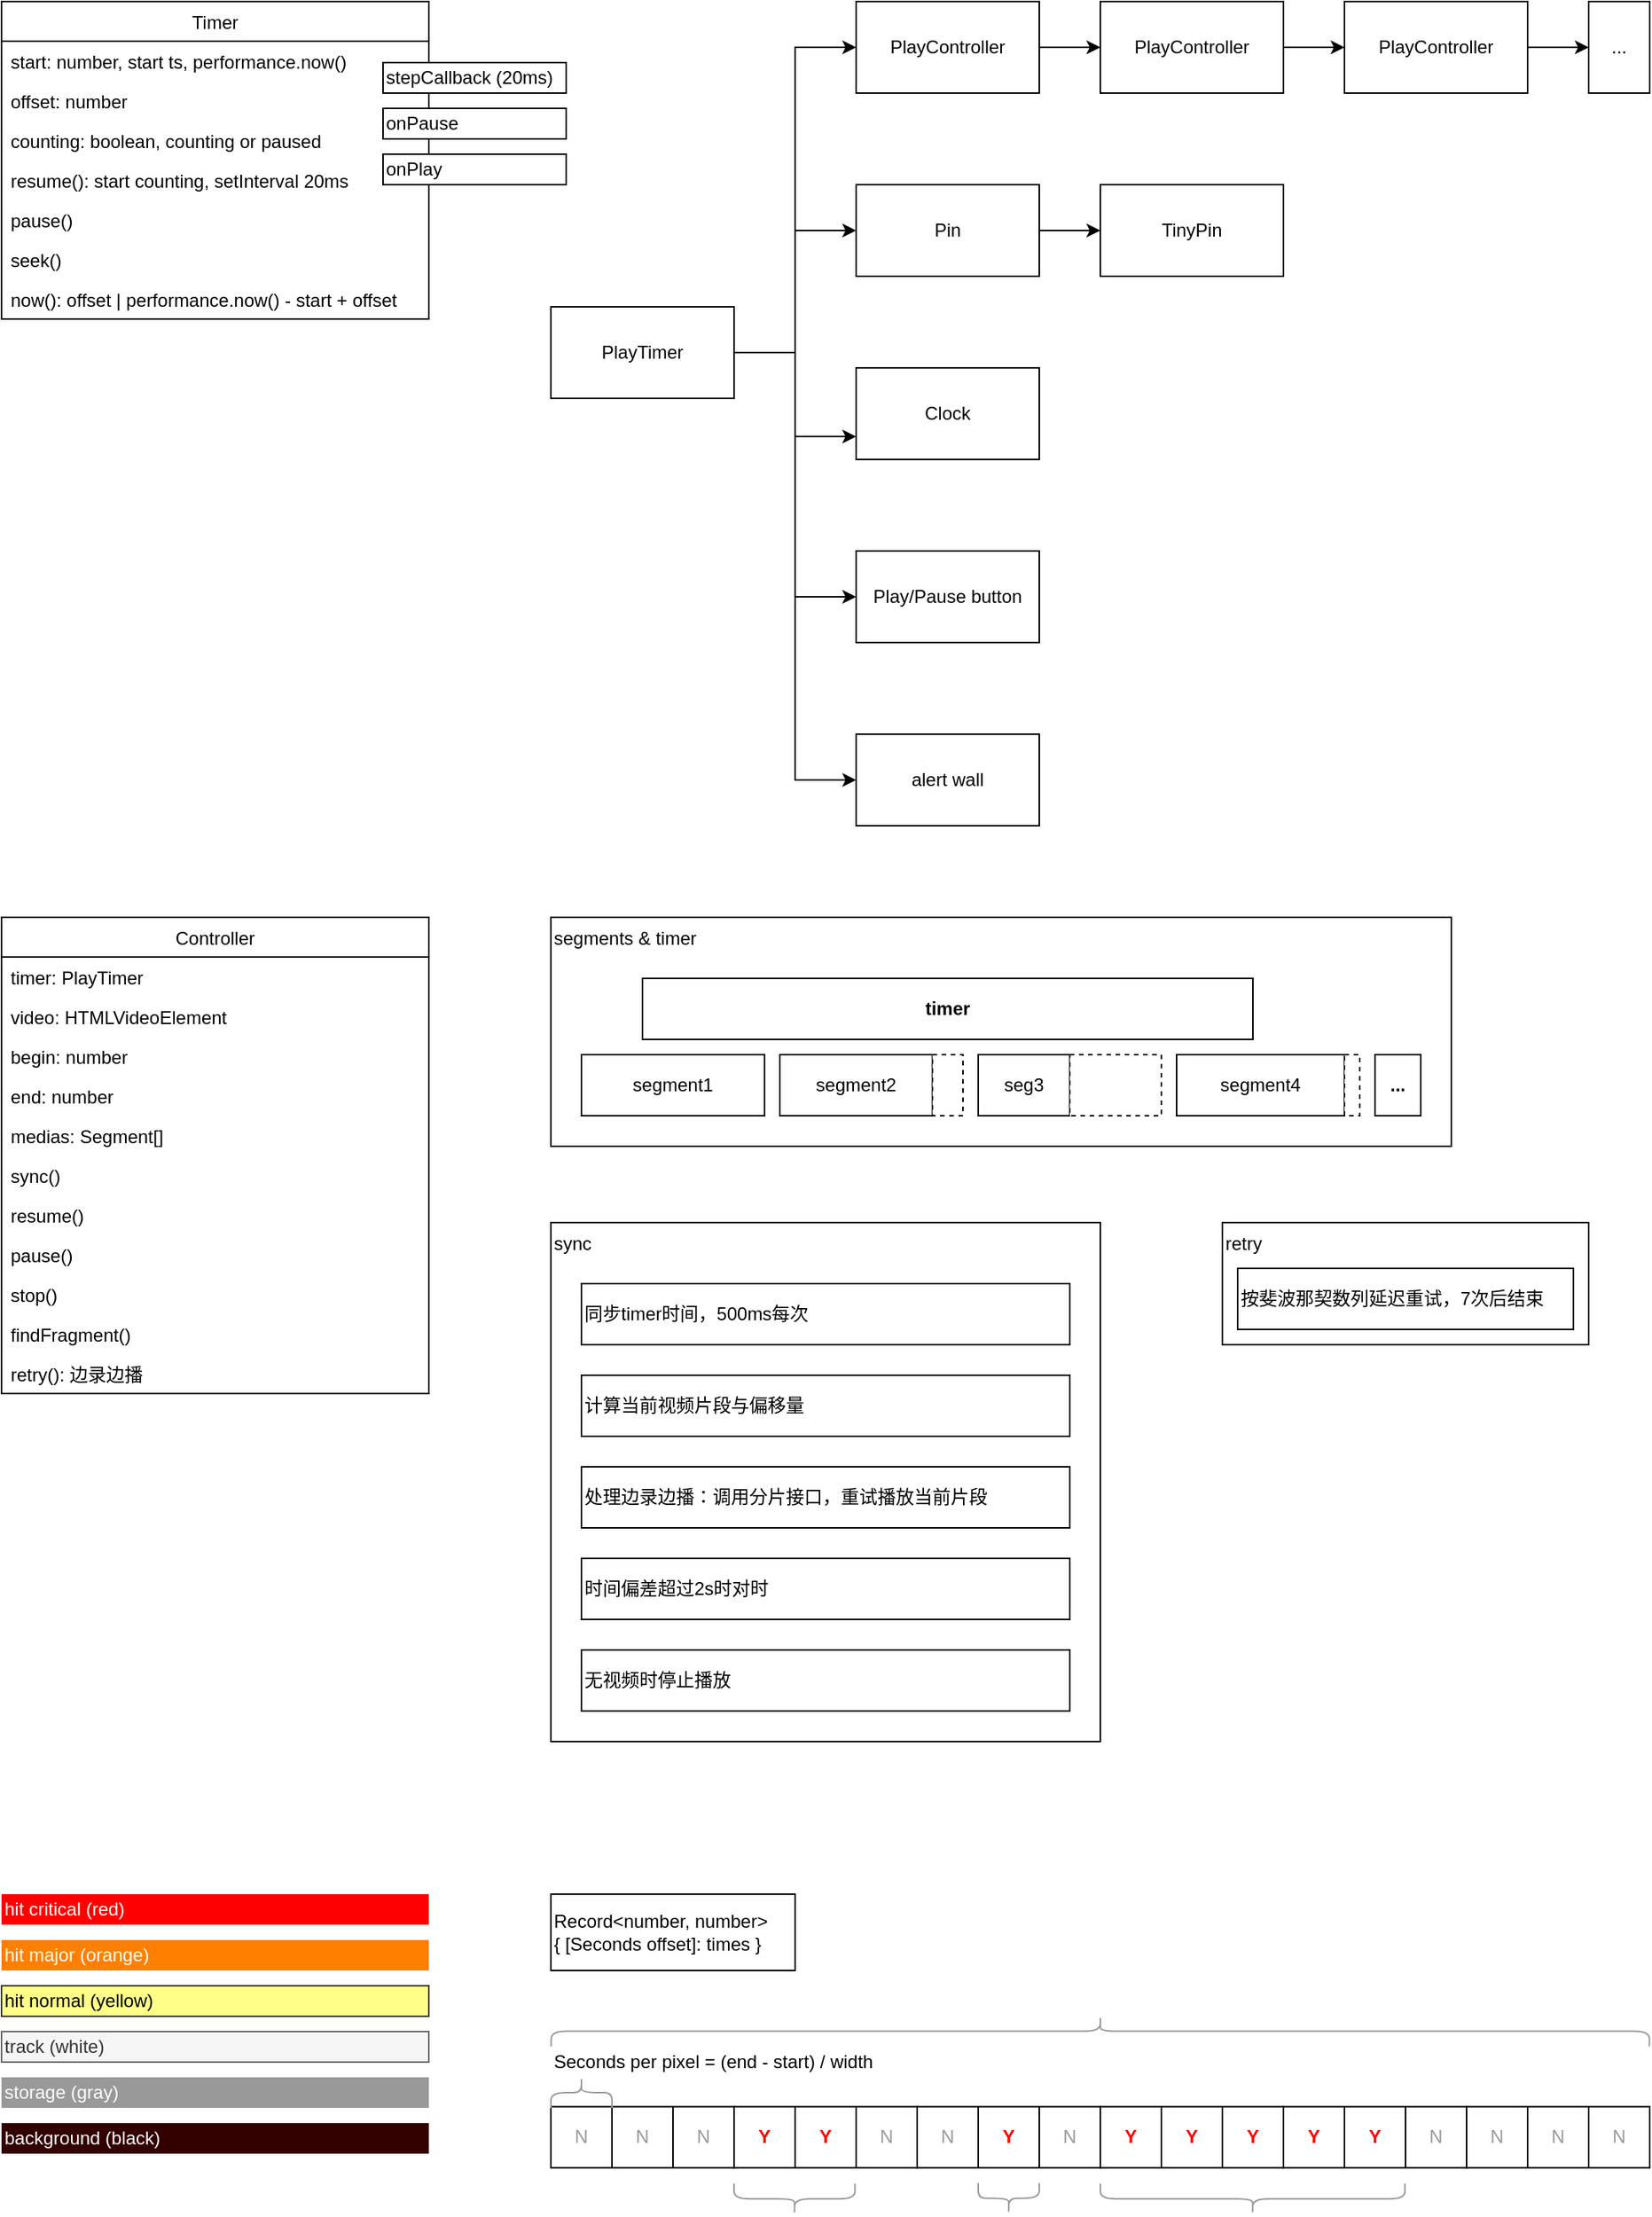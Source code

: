 <mxfile version="14.9.9" type="github">
  <diagram id="I86cSpwQ62qGLFOWYpd2" name="Page-1">
    <mxGraphModel dx="1113" dy="722" grid="1" gridSize="10" guides="1" tooltips="1" connect="1" arrows="1" fold="1" page="1" pageScale="1" pageWidth="850" pageHeight="1100" math="0" shadow="0">
      <root>
        <mxCell id="0" />
        <mxCell id="1" parent="0" />
        <mxCell id="WL5lXuzlwy6ZqoVY6RWY-153" value="segments &amp;amp; timer" style="rounded=0;whiteSpace=wrap;html=1;align=left;verticalAlign=top;" vertex="1" parent="1">
          <mxGeometry x="400" y="640" width="590" height="150" as="geometry" />
        </mxCell>
        <mxCell id="WL5lXuzlwy6ZqoVY6RWY-132" style="edgeStyle=orthogonalEdgeStyle;rounded=0;orthogonalLoop=1;jettySize=auto;html=1;entryX=0;entryY=0.5;entryDx=0;entryDy=0;" edge="1" parent="1" source="WL5lXuzlwy6ZqoVY6RWY-1" target="WL5lXuzlwy6ZqoVY6RWY-2">
          <mxGeometry relative="1" as="geometry" />
        </mxCell>
        <mxCell id="WL5lXuzlwy6ZqoVY6RWY-133" style="edgeStyle=orthogonalEdgeStyle;rounded=0;orthogonalLoop=1;jettySize=auto;html=1;entryX=0;entryY=0.75;entryDx=0;entryDy=0;" edge="1" parent="1" source="WL5lXuzlwy6ZqoVY6RWY-1" target="WL5lXuzlwy6ZqoVY6RWY-127">
          <mxGeometry relative="1" as="geometry" />
        </mxCell>
        <mxCell id="WL5lXuzlwy6ZqoVY6RWY-134" style="edgeStyle=orthogonalEdgeStyle;rounded=0;orthogonalLoop=1;jettySize=auto;html=1;entryX=0;entryY=0.5;entryDx=0;entryDy=0;" edge="1" parent="1" source="WL5lXuzlwy6ZqoVY6RWY-1" target="WL5lXuzlwy6ZqoVY6RWY-128">
          <mxGeometry relative="1" as="geometry" />
        </mxCell>
        <mxCell id="WL5lXuzlwy6ZqoVY6RWY-135" style="edgeStyle=orthogonalEdgeStyle;rounded=0;orthogonalLoop=1;jettySize=auto;html=1;entryX=0;entryY=0.5;entryDx=0;entryDy=0;" edge="1" parent="1" source="WL5lXuzlwy6ZqoVY6RWY-1" target="WL5lXuzlwy6ZqoVY6RWY-129">
          <mxGeometry relative="1" as="geometry" />
        </mxCell>
        <mxCell id="WL5lXuzlwy6ZqoVY6RWY-136" style="edgeStyle=orthogonalEdgeStyle;rounded=0;orthogonalLoop=1;jettySize=auto;html=1;entryX=0;entryY=0.5;entryDx=0;entryDy=0;" edge="1" parent="1" source="WL5lXuzlwy6ZqoVY6RWY-1" target="WL5lXuzlwy6ZqoVY6RWY-125">
          <mxGeometry relative="1" as="geometry" />
        </mxCell>
        <mxCell id="WL5lXuzlwy6ZqoVY6RWY-1" value="PlayTimer" style="rounded=0;whiteSpace=wrap;html=1;" vertex="1" parent="1">
          <mxGeometry x="400" y="240" width="120" height="60" as="geometry" />
        </mxCell>
        <mxCell id="WL5lXuzlwy6ZqoVY6RWY-137" style="edgeStyle=orthogonalEdgeStyle;rounded=0;orthogonalLoop=1;jettySize=auto;html=1;entryX=0;entryY=0.5;entryDx=0;entryDy=0;" edge="1" parent="1" source="WL5lXuzlwy6ZqoVY6RWY-2" target="WL5lXuzlwy6ZqoVY6RWY-122">
          <mxGeometry relative="1" as="geometry" />
        </mxCell>
        <mxCell id="WL5lXuzlwy6ZqoVY6RWY-2" value="PlayController" style="rounded=0;whiteSpace=wrap;html=1;" vertex="1" parent="1">
          <mxGeometry x="600" y="40" width="120" height="60" as="geometry" />
        </mxCell>
        <mxCell id="WL5lXuzlwy6ZqoVY6RWY-3" value="Timer" style="swimlane;fontStyle=0;childLayout=stackLayout;horizontal=1;startSize=26;horizontalStack=0;resizeParent=1;resizeParentMax=0;resizeLast=0;collapsible=1;marginBottom=0;" vertex="1" parent="1">
          <mxGeometry x="40" y="40" width="280" height="208" as="geometry" />
        </mxCell>
        <mxCell id="WL5lXuzlwy6ZqoVY6RWY-4" value="start: number, start ts, performance.now()" style="text;strokeColor=none;fillColor=none;align=left;verticalAlign=top;spacingLeft=4;spacingRight=4;overflow=hidden;rotatable=0;points=[[0,0.5],[1,0.5]];portConstraint=eastwest;" vertex="1" parent="WL5lXuzlwy6ZqoVY6RWY-3">
          <mxGeometry y="26" width="280" height="26" as="geometry" />
        </mxCell>
        <mxCell id="WL5lXuzlwy6ZqoVY6RWY-110" value="offset: number" style="text;strokeColor=none;fillColor=none;align=left;verticalAlign=top;spacingLeft=4;spacingRight=4;overflow=hidden;rotatable=0;points=[[0,0.5],[1,0.5]];portConstraint=eastwest;" vertex="1" parent="WL5lXuzlwy6ZqoVY6RWY-3">
          <mxGeometry y="52" width="280" height="26" as="geometry" />
        </mxCell>
        <mxCell id="WL5lXuzlwy6ZqoVY6RWY-5" value="counting: boolean, counting or paused" style="text;strokeColor=none;fillColor=none;align=left;verticalAlign=top;spacingLeft=4;spacingRight=4;overflow=hidden;rotatable=0;points=[[0,0.5],[1,0.5]];portConstraint=eastwest;" vertex="1" parent="WL5lXuzlwy6ZqoVY6RWY-3">
          <mxGeometry y="78" width="280" height="26" as="geometry" />
        </mxCell>
        <mxCell id="WL5lXuzlwy6ZqoVY6RWY-7" value="resume(): start counting, setInterval 20ms" style="text;strokeColor=none;fillColor=none;align=left;verticalAlign=top;spacingLeft=4;spacingRight=4;overflow=hidden;rotatable=0;points=[[0,0.5],[1,0.5]];portConstraint=eastwest;" vertex="1" parent="WL5lXuzlwy6ZqoVY6RWY-3">
          <mxGeometry y="104" width="280" height="26" as="geometry" />
        </mxCell>
        <mxCell id="WL5lXuzlwy6ZqoVY6RWY-8" value="pause()" style="text;strokeColor=none;fillColor=none;align=left;verticalAlign=top;spacingLeft=4;spacingRight=4;overflow=hidden;rotatable=0;points=[[0,0.5],[1,0.5]];portConstraint=eastwest;" vertex="1" parent="WL5lXuzlwy6ZqoVY6RWY-3">
          <mxGeometry y="130" width="280" height="26" as="geometry" />
        </mxCell>
        <mxCell id="WL5lXuzlwy6ZqoVY6RWY-9" value="seek()" style="text;strokeColor=none;fillColor=none;align=left;verticalAlign=top;spacingLeft=4;spacingRight=4;overflow=hidden;rotatable=0;points=[[0,0.5],[1,0.5]];portConstraint=eastwest;" vertex="1" parent="WL5lXuzlwy6ZqoVY6RWY-3">
          <mxGeometry y="156" width="280" height="26" as="geometry" />
        </mxCell>
        <mxCell id="WL5lXuzlwy6ZqoVY6RWY-6" value="now(): offset | performance.now() - start + offset" style="text;strokeColor=none;fillColor=none;align=left;verticalAlign=top;spacingLeft=4;spacingRight=4;overflow=hidden;rotatable=0;points=[[0,0.5],[1,0.5]];portConstraint=eastwest;" vertex="1" parent="WL5lXuzlwy6ZqoVY6RWY-3">
          <mxGeometry y="182" width="280" height="26" as="geometry" />
        </mxCell>
        <mxCell id="WL5lXuzlwy6ZqoVY6RWY-113" value="Controller" style="swimlane;fontStyle=0;childLayout=stackLayout;horizontal=1;startSize=26;horizontalStack=0;resizeParent=1;resizeParentMax=0;resizeLast=0;collapsible=1;marginBottom=0;" vertex="1" parent="1">
          <mxGeometry x="40" y="640" width="280" height="312" as="geometry" />
        </mxCell>
        <mxCell id="WL5lXuzlwy6ZqoVY6RWY-163" value="timer: PlayTimer" style="text;strokeColor=none;fillColor=none;align=left;verticalAlign=top;spacingLeft=4;spacingRight=4;overflow=hidden;rotatable=0;points=[[0,0.5],[1,0.5]];portConstraint=eastwest;" vertex="1" parent="WL5lXuzlwy6ZqoVY6RWY-113">
          <mxGeometry y="26" width="280" height="26" as="geometry" />
        </mxCell>
        <mxCell id="WL5lXuzlwy6ZqoVY6RWY-114" value="video: HTMLVideoElement" style="text;strokeColor=none;fillColor=none;align=left;verticalAlign=top;spacingLeft=4;spacingRight=4;overflow=hidden;rotatable=0;points=[[0,0.5],[1,0.5]];portConstraint=eastwest;" vertex="1" parent="WL5lXuzlwy6ZqoVY6RWY-113">
          <mxGeometry y="52" width="280" height="26" as="geometry" />
        </mxCell>
        <mxCell id="WL5lXuzlwy6ZqoVY6RWY-115" value="begin: number" style="text;strokeColor=none;fillColor=none;align=left;verticalAlign=top;spacingLeft=4;spacingRight=4;overflow=hidden;rotatable=0;points=[[0,0.5],[1,0.5]];portConstraint=eastwest;" vertex="1" parent="WL5lXuzlwy6ZqoVY6RWY-113">
          <mxGeometry y="78" width="280" height="26" as="geometry" />
        </mxCell>
        <mxCell id="WL5lXuzlwy6ZqoVY6RWY-116" value="end: number" style="text;strokeColor=none;fillColor=none;align=left;verticalAlign=top;spacingLeft=4;spacingRight=4;overflow=hidden;rotatable=0;points=[[0,0.5],[1,0.5]];portConstraint=eastwest;" vertex="1" parent="WL5lXuzlwy6ZqoVY6RWY-113">
          <mxGeometry y="104" width="280" height="26" as="geometry" />
        </mxCell>
        <mxCell id="WL5lXuzlwy6ZqoVY6RWY-162" value="medias: Segment[]" style="text;strokeColor=none;fillColor=none;align=left;verticalAlign=top;spacingLeft=4;spacingRight=4;overflow=hidden;rotatable=0;points=[[0,0.5],[1,0.5]];portConstraint=eastwest;" vertex="1" parent="WL5lXuzlwy6ZqoVY6RWY-113">
          <mxGeometry y="130" width="280" height="26" as="geometry" />
        </mxCell>
        <mxCell id="WL5lXuzlwy6ZqoVY6RWY-119" value="sync()" style="text;strokeColor=none;fillColor=none;align=left;verticalAlign=top;spacingLeft=4;spacingRight=4;overflow=hidden;rotatable=0;points=[[0,0.5],[1,0.5]];portConstraint=eastwest;" vertex="1" parent="WL5lXuzlwy6ZqoVY6RWY-113">
          <mxGeometry y="156" width="280" height="26" as="geometry" />
        </mxCell>
        <mxCell id="WL5lXuzlwy6ZqoVY6RWY-117" value="resume()" style="text;strokeColor=none;fillColor=none;align=left;verticalAlign=top;spacingLeft=4;spacingRight=4;overflow=hidden;rotatable=0;points=[[0,0.5],[1,0.5]];portConstraint=eastwest;" vertex="1" parent="WL5lXuzlwy6ZqoVY6RWY-113">
          <mxGeometry y="182" width="280" height="26" as="geometry" />
        </mxCell>
        <mxCell id="WL5lXuzlwy6ZqoVY6RWY-118" value="pause()" style="text;strokeColor=none;fillColor=none;align=left;verticalAlign=top;spacingLeft=4;spacingRight=4;overflow=hidden;rotatable=0;points=[[0,0.5],[1,0.5]];portConstraint=eastwest;" vertex="1" parent="WL5lXuzlwy6ZqoVY6RWY-113">
          <mxGeometry y="208" width="280" height="26" as="geometry" />
        </mxCell>
        <mxCell id="WL5lXuzlwy6ZqoVY6RWY-161" value="stop()" style="text;strokeColor=none;fillColor=none;align=left;verticalAlign=top;spacingLeft=4;spacingRight=4;overflow=hidden;rotatable=0;points=[[0,0.5],[1,0.5]];portConstraint=eastwest;" vertex="1" parent="WL5lXuzlwy6ZqoVY6RWY-113">
          <mxGeometry y="234" width="280" height="26" as="geometry" />
        </mxCell>
        <mxCell id="WL5lXuzlwy6ZqoVY6RWY-120" value="findFragment()" style="text;strokeColor=none;fillColor=none;align=left;verticalAlign=top;spacingLeft=4;spacingRight=4;overflow=hidden;rotatable=0;points=[[0,0.5],[1,0.5]];portConstraint=eastwest;" vertex="1" parent="WL5lXuzlwy6ZqoVY6RWY-113">
          <mxGeometry y="260" width="280" height="26" as="geometry" />
        </mxCell>
        <mxCell id="WL5lXuzlwy6ZqoVY6RWY-160" value="retry(): 边录边播" style="text;strokeColor=none;fillColor=none;align=left;verticalAlign=top;spacingLeft=4;spacingRight=4;overflow=hidden;rotatable=0;points=[[0,0.5],[1,0.5]];portConstraint=eastwest;" vertex="1" parent="WL5lXuzlwy6ZqoVY6RWY-113">
          <mxGeometry y="286" width="280" height="26" as="geometry" />
        </mxCell>
        <mxCell id="WL5lXuzlwy6ZqoVY6RWY-138" style="edgeStyle=orthogonalEdgeStyle;rounded=0;orthogonalLoop=1;jettySize=auto;html=1;entryX=0;entryY=0.5;entryDx=0;entryDy=0;" edge="1" parent="1" source="WL5lXuzlwy6ZqoVY6RWY-122" target="WL5lXuzlwy6ZqoVY6RWY-123">
          <mxGeometry relative="1" as="geometry" />
        </mxCell>
        <mxCell id="WL5lXuzlwy6ZqoVY6RWY-122" value="PlayController" style="rounded=0;whiteSpace=wrap;html=1;" vertex="1" parent="1">
          <mxGeometry x="760" y="40" width="120" height="60" as="geometry" />
        </mxCell>
        <mxCell id="WL5lXuzlwy6ZqoVY6RWY-139" style="edgeStyle=orthogonalEdgeStyle;rounded=0;orthogonalLoop=1;jettySize=auto;html=1;entryX=0;entryY=0.5;entryDx=0;entryDy=0;" edge="1" parent="1" source="WL5lXuzlwy6ZqoVY6RWY-123" target="WL5lXuzlwy6ZqoVY6RWY-124">
          <mxGeometry relative="1" as="geometry" />
        </mxCell>
        <mxCell id="WL5lXuzlwy6ZqoVY6RWY-123" value="PlayController" style="rounded=0;whiteSpace=wrap;html=1;" vertex="1" parent="1">
          <mxGeometry x="920" y="40" width="120" height="60" as="geometry" />
        </mxCell>
        <mxCell id="WL5lXuzlwy6ZqoVY6RWY-124" value="..." style="rounded=0;whiteSpace=wrap;html=1;" vertex="1" parent="1">
          <mxGeometry x="1080" y="40" width="40" height="60" as="geometry" />
        </mxCell>
        <mxCell id="WL5lXuzlwy6ZqoVY6RWY-140" style="edgeStyle=orthogonalEdgeStyle;rounded=0;orthogonalLoop=1;jettySize=auto;html=1;entryX=0;entryY=0.5;entryDx=0;entryDy=0;" edge="1" parent="1" source="WL5lXuzlwy6ZqoVY6RWY-125" target="WL5lXuzlwy6ZqoVY6RWY-126">
          <mxGeometry relative="1" as="geometry" />
        </mxCell>
        <mxCell id="WL5lXuzlwy6ZqoVY6RWY-125" value="Pin" style="rounded=0;whiteSpace=wrap;html=1;" vertex="1" parent="1">
          <mxGeometry x="600" y="160" width="120" height="60" as="geometry" />
        </mxCell>
        <mxCell id="WL5lXuzlwy6ZqoVY6RWY-126" value="TinyPin" style="rounded=0;whiteSpace=wrap;html=1;" vertex="1" parent="1">
          <mxGeometry x="760" y="160" width="120" height="60" as="geometry" />
        </mxCell>
        <mxCell id="WL5lXuzlwy6ZqoVY6RWY-127" value="Clock" style="rounded=0;whiteSpace=wrap;html=1;" vertex="1" parent="1">
          <mxGeometry x="600" y="280" width="120" height="60" as="geometry" />
        </mxCell>
        <mxCell id="WL5lXuzlwy6ZqoVY6RWY-128" value="Play/Pause button" style="rounded=0;whiteSpace=wrap;html=1;" vertex="1" parent="1">
          <mxGeometry x="600" y="400" width="120" height="60" as="geometry" />
        </mxCell>
        <mxCell id="WL5lXuzlwy6ZqoVY6RWY-129" value="alert wall" style="rounded=0;whiteSpace=wrap;html=1;" vertex="1" parent="1">
          <mxGeometry x="600" y="520" width="120" height="60" as="geometry" />
        </mxCell>
        <mxCell id="WL5lXuzlwy6ZqoVY6RWY-141" value="segment1" style="rounded=0;whiteSpace=wrap;html=1;fontStyle=0" vertex="1" parent="1">
          <mxGeometry x="420" y="730" width="120" height="40" as="geometry" />
        </mxCell>
        <mxCell id="WL5lXuzlwy6ZqoVY6RWY-142" value="&lt;span style=&quot;&quot;&gt;segment2&lt;/span&gt;" style="rounded=0;whiteSpace=wrap;html=1;fontStyle=0" vertex="1" parent="1">
          <mxGeometry x="550" y="730" width="100" height="40" as="geometry" />
        </mxCell>
        <mxCell id="WL5lXuzlwy6ZqoVY6RWY-143" value="&lt;span style=&quot;&quot;&gt;seg3&lt;/span&gt;" style="rounded=0;whiteSpace=wrap;html=1;fontStyle=0" vertex="1" parent="1">
          <mxGeometry x="680" y="730" width="60" height="40" as="geometry" />
        </mxCell>
        <mxCell id="WL5lXuzlwy6ZqoVY6RWY-144" value="&lt;span style=&quot;&quot;&gt;segment4&lt;/span&gt;" style="rounded=0;whiteSpace=wrap;html=1;fontStyle=0" vertex="1" parent="1">
          <mxGeometry x="810" y="730" width="110" height="40" as="geometry" />
        </mxCell>
        <mxCell id="WL5lXuzlwy6ZqoVY6RWY-145" value="" style="rounded=0;whiteSpace=wrap;html=1;dashed=1;" vertex="1" parent="1">
          <mxGeometry x="650" y="730" width="20" height="40" as="geometry" />
        </mxCell>
        <mxCell id="WL5lXuzlwy6ZqoVY6RWY-146" value="" style="rounded=0;whiteSpace=wrap;html=1;dashed=1;" vertex="1" parent="1">
          <mxGeometry x="740" y="730" width="60" height="40" as="geometry" />
        </mxCell>
        <mxCell id="WL5lXuzlwy6ZqoVY6RWY-147" value="" style="rounded=0;whiteSpace=wrap;html=1;dashed=1;" vertex="1" parent="1">
          <mxGeometry x="920" y="730" width="10" height="40" as="geometry" />
        </mxCell>
        <mxCell id="WL5lXuzlwy6ZqoVY6RWY-148" value="..." style="rounded=0;whiteSpace=wrap;html=1;fontStyle=1" vertex="1" parent="1">
          <mxGeometry x="940" y="730" width="30" height="40" as="geometry" />
        </mxCell>
        <mxCell id="WL5lXuzlwy6ZqoVY6RWY-149" value="timer" style="rounded=0;whiteSpace=wrap;html=1;fontStyle=1;align=center;spacingLeft=0;" vertex="1" parent="1">
          <mxGeometry x="460" y="680" width="400" height="40" as="geometry" />
        </mxCell>
        <mxCell id="WL5lXuzlwy6ZqoVY6RWY-155" value="stepCallback (20ms)" style="rounded=0;whiteSpace=wrap;html=1;align=left;verticalAlign=middle;" vertex="1" parent="1">
          <mxGeometry x="290" y="80" width="120" height="20" as="geometry" />
        </mxCell>
        <mxCell id="WL5lXuzlwy6ZqoVY6RWY-156" value="onPause" style="rounded=0;whiteSpace=wrap;html=1;align=left;verticalAlign=middle;" vertex="1" parent="1">
          <mxGeometry x="290" y="110" width="120" height="20" as="geometry" />
        </mxCell>
        <mxCell id="WL5lXuzlwy6ZqoVY6RWY-159" value="onPlay" style="rounded=0;whiteSpace=wrap;html=1;align=left;verticalAlign=middle;" vertex="1" parent="1">
          <mxGeometry x="290" y="140" width="120" height="20" as="geometry" />
        </mxCell>
        <mxCell id="WL5lXuzlwy6ZqoVY6RWY-164" value="sync" style="rounded=0;whiteSpace=wrap;html=1;align=left;verticalAlign=top;" vertex="1" parent="1">
          <mxGeometry x="400" y="840" width="360" height="340" as="geometry" />
        </mxCell>
        <mxCell id="WL5lXuzlwy6ZqoVY6RWY-165" value="同步timer时间，500ms每次" style="rounded=0;whiteSpace=wrap;html=1;align=left;verticalAlign=middle;" vertex="1" parent="1">
          <mxGeometry x="420" y="880" width="320" height="40" as="geometry" />
        </mxCell>
        <mxCell id="WL5lXuzlwy6ZqoVY6RWY-166" value="计算当前视频片段与偏移量" style="rounded=0;whiteSpace=wrap;html=1;align=left;verticalAlign=middle;" vertex="1" parent="1">
          <mxGeometry x="420" y="940" width="320" height="40" as="geometry" />
        </mxCell>
        <mxCell id="WL5lXuzlwy6ZqoVY6RWY-167" value="处理边录边播：调用分片接口，重试播放当前片段" style="rounded=0;whiteSpace=wrap;html=1;align=left;verticalAlign=middle;" vertex="1" parent="1">
          <mxGeometry x="420" y="1000" width="320" height="40" as="geometry" />
        </mxCell>
        <mxCell id="WL5lXuzlwy6ZqoVY6RWY-168" value="时间偏差超过2s时对时" style="rounded=0;whiteSpace=wrap;html=1;align=left;verticalAlign=middle;" vertex="1" parent="1">
          <mxGeometry x="420" y="1060" width="320" height="40" as="geometry" />
        </mxCell>
        <mxCell id="WL5lXuzlwy6ZqoVY6RWY-169" value="无视频时停止播放" style="rounded=0;whiteSpace=wrap;html=1;align=left;verticalAlign=middle;" vertex="1" parent="1">
          <mxGeometry x="420" y="1120" width="320" height="40" as="geometry" />
        </mxCell>
        <mxCell id="WL5lXuzlwy6ZqoVY6RWY-170" value="retry" style="rounded=0;whiteSpace=wrap;html=1;align=left;verticalAlign=top;" vertex="1" parent="1">
          <mxGeometry x="840" y="840" width="240" height="80" as="geometry" />
        </mxCell>
        <mxCell id="WL5lXuzlwy6ZqoVY6RWY-171" value="按斐波那契数列延迟重试，7次后结束" style="rounded=0;whiteSpace=wrap;html=1;align=left;verticalAlign=middle;" vertex="1" parent="1">
          <mxGeometry x="850" y="870" width="220" height="40" as="geometry" />
        </mxCell>
        <mxCell id="WL5lXuzlwy6ZqoVY6RWY-172" value="storage (gray)" style="rounded=0;whiteSpace=wrap;html=1;align=left;verticalAlign=middle;fontColor=#ffffff;strokeColor=none;fillColor=#999999;" vertex="1" parent="1">
          <mxGeometry x="40" y="1400" width="280" height="20" as="geometry" />
        </mxCell>
        <mxCell id="WL5lXuzlwy6ZqoVY6RWY-173" value="track (white)" style="rounded=0;whiteSpace=wrap;html=1;align=left;verticalAlign=middle;fillColor=#f5f5f5;strokeColor=#666666;fontColor=#333333;" vertex="1" parent="1">
          <mxGeometry x="40" y="1370" width="280" height="20" as="geometry" />
        </mxCell>
        <mxCell id="WL5lXuzlwy6ZqoVY6RWY-174" value="hit normal (yellow)" style="rounded=0;whiteSpace=wrap;html=1;align=left;verticalAlign=middle;fillColor=#ffff88;strokeColor=#36393d;" vertex="1" parent="1">
          <mxGeometry x="40" y="1340" width="280" height="20" as="geometry" />
        </mxCell>
        <mxCell id="WL5lXuzlwy6ZqoVY6RWY-175" value="hit critical (red)" style="rounded=0;whiteSpace=wrap;html=1;align=left;verticalAlign=middle;fontColor=#ffffff;strokeColor=none;fillColor=#FF0000;" vertex="1" parent="1">
          <mxGeometry x="40" y="1280" width="280" height="20" as="geometry" />
        </mxCell>
        <mxCell id="WL5lXuzlwy6ZqoVY6RWY-176" value="hit major (orange)" style="rounded=0;whiteSpace=wrap;html=1;align=left;verticalAlign=middle;fontColor=#ffffff;fillColor=#FF8000;strokeColor=none;" vertex="1" parent="1">
          <mxGeometry x="40" y="1310" width="280" height="20" as="geometry" />
        </mxCell>
        <mxCell id="WL5lXuzlwy6ZqoVY6RWY-177" value="background (black)" style="rounded=0;whiteSpace=wrap;html=1;align=left;verticalAlign=middle;fontColor=#ffffff;fillColor=#330000;strokeColor=none;" vertex="1" parent="1">
          <mxGeometry x="40" y="1430" width="280" height="20" as="geometry" />
        </mxCell>
        <mxCell id="WL5lXuzlwy6ZqoVY6RWY-191" value="" style="shape=table;html=1;whiteSpace=wrap;startSize=0;container=1;collapsible=0;childLayout=tableLayout;align=left;verticalAlign=middle;" vertex="1" parent="1">
          <mxGeometry x="400" y="1419.25" width="120" height="40" as="geometry" />
        </mxCell>
        <mxCell id="WL5lXuzlwy6ZqoVY6RWY-192" value="" style="shape=partialRectangle;html=1;whiteSpace=wrap;collapsible=0;dropTarget=0;pointerEvents=0;fillColor=none;top=0;left=0;bottom=0;right=0;points=[[0,0.5],[1,0.5]];portConstraint=eastwest;" vertex="1" parent="WL5lXuzlwy6ZqoVY6RWY-191">
          <mxGeometry width="120" height="40" as="geometry" />
        </mxCell>
        <mxCell id="WL5lXuzlwy6ZqoVY6RWY-193" value="N" style="shape=partialRectangle;html=1;whiteSpace=wrap;connectable=0;fillColor=none;top=0;left=0;bottom=0;right=0;overflow=hidden;pointerEvents=1;fontColor=#999999;" vertex="1" parent="WL5lXuzlwy6ZqoVY6RWY-192">
          <mxGeometry width="40" height="40" as="geometry" />
        </mxCell>
        <mxCell id="WL5lXuzlwy6ZqoVY6RWY-194" value="N" style="shape=partialRectangle;html=1;whiteSpace=wrap;connectable=0;fillColor=none;top=0;left=0;bottom=0;right=0;overflow=hidden;pointerEvents=1;fontColor=#999999;" vertex="1" parent="WL5lXuzlwy6ZqoVY6RWY-192">
          <mxGeometry x="40" width="40" height="40" as="geometry" />
        </mxCell>
        <mxCell id="WL5lXuzlwy6ZqoVY6RWY-195" value="N" style="shape=partialRectangle;html=1;whiteSpace=wrap;connectable=0;fillColor=none;top=0;left=0;bottom=0;right=0;overflow=hidden;pointerEvents=1;fontColor=#999999;" vertex="1" parent="WL5lXuzlwy6ZqoVY6RWY-192">
          <mxGeometry x="80" width="40" height="40" as="geometry" />
        </mxCell>
        <mxCell id="WL5lXuzlwy6ZqoVY6RWY-215" value="" style="shape=table;html=1;whiteSpace=wrap;startSize=0;container=1;collapsible=0;childLayout=tableLayout;align=left;verticalAlign=middle;" vertex="1" parent="1">
          <mxGeometry x="520" y="1419.25" width="120" height="40" as="geometry" />
        </mxCell>
        <mxCell id="WL5lXuzlwy6ZqoVY6RWY-216" value="" style="shape=partialRectangle;html=1;whiteSpace=wrap;collapsible=0;dropTarget=0;pointerEvents=0;fillColor=none;top=0;left=0;bottom=0;right=0;points=[[0,0.5],[1,0.5]];portConstraint=eastwest;" vertex="1" parent="WL5lXuzlwy6ZqoVY6RWY-215">
          <mxGeometry width="120" height="40" as="geometry" />
        </mxCell>
        <mxCell id="WL5lXuzlwy6ZqoVY6RWY-217" value="Y" style="shape=partialRectangle;html=1;whiteSpace=wrap;connectable=0;fillColor=none;top=0;left=0;bottom=0;right=0;overflow=hidden;pointerEvents=1;fontStyle=1;fontColor=#FF0000;" vertex="1" parent="WL5lXuzlwy6ZqoVY6RWY-216">
          <mxGeometry width="40" height="40" as="geometry" />
        </mxCell>
        <mxCell id="WL5lXuzlwy6ZqoVY6RWY-218" value="Y" style="shape=partialRectangle;html=1;whiteSpace=wrap;connectable=0;fillColor=none;top=0;left=0;bottom=0;right=0;overflow=hidden;pointerEvents=1;fontStyle=1;fontColor=#FF0000;" vertex="1" parent="WL5lXuzlwy6ZqoVY6RWY-216">
          <mxGeometry x="40" width="40" height="40" as="geometry" />
        </mxCell>
        <mxCell id="WL5lXuzlwy6ZqoVY6RWY-219" value="N" style="shape=partialRectangle;html=1;whiteSpace=wrap;connectable=0;fillColor=none;top=0;left=0;bottom=0;right=0;overflow=hidden;pointerEvents=1;fontColor=#999999;" vertex="1" parent="WL5lXuzlwy6ZqoVY6RWY-216">
          <mxGeometry x="80" width="40" height="40" as="geometry" />
        </mxCell>
        <mxCell id="WL5lXuzlwy6ZqoVY6RWY-220" value="" style="shape=table;html=1;whiteSpace=wrap;startSize=0;container=1;collapsible=0;childLayout=tableLayout;align=left;verticalAlign=middle;" vertex="1" parent="1">
          <mxGeometry x="640" y="1419.25" width="120" height="40" as="geometry" />
        </mxCell>
        <mxCell id="WL5lXuzlwy6ZqoVY6RWY-221" value="" style="shape=partialRectangle;html=1;whiteSpace=wrap;collapsible=0;dropTarget=0;pointerEvents=0;fillColor=none;top=0;left=0;bottom=0;right=0;points=[[0,0.5],[1,0.5]];portConstraint=eastwest;" vertex="1" parent="WL5lXuzlwy6ZqoVY6RWY-220">
          <mxGeometry width="120" height="40" as="geometry" />
        </mxCell>
        <mxCell id="WL5lXuzlwy6ZqoVY6RWY-222" value="&lt;font color=&quot;#999999&quot;&gt;N&lt;/font&gt;" style="shape=partialRectangle;html=1;whiteSpace=wrap;connectable=0;fillColor=none;top=0;left=0;bottom=0;right=0;overflow=hidden;pointerEvents=1;" vertex="1" parent="WL5lXuzlwy6ZqoVY6RWY-221">
          <mxGeometry width="40" height="40" as="geometry" />
        </mxCell>
        <mxCell id="WL5lXuzlwy6ZqoVY6RWY-223" value="Y" style="shape=partialRectangle;html=1;whiteSpace=wrap;connectable=0;fillColor=none;top=0;left=0;bottom=0;right=0;overflow=hidden;pointerEvents=1;fontStyle=1;fontColor=#FF0000;" vertex="1" parent="WL5lXuzlwy6ZqoVY6RWY-221">
          <mxGeometry x="40" width="40" height="40" as="geometry" />
        </mxCell>
        <mxCell id="WL5lXuzlwy6ZqoVY6RWY-224" value="N" style="shape=partialRectangle;html=1;whiteSpace=wrap;connectable=0;fillColor=none;top=0;left=0;bottom=0;right=0;overflow=hidden;pointerEvents=1;fontColor=#999999;" vertex="1" parent="WL5lXuzlwy6ZqoVY6RWY-221">
          <mxGeometry x="80" width="40" height="40" as="geometry" />
        </mxCell>
        <mxCell id="WL5lXuzlwy6ZqoVY6RWY-225" value="" style="shape=table;html=1;whiteSpace=wrap;startSize=0;container=1;collapsible=0;childLayout=tableLayout;align=left;verticalAlign=middle;fontStyle=0" vertex="1" parent="1">
          <mxGeometry x="760" y="1419.25" width="120" height="40" as="geometry" />
        </mxCell>
        <mxCell id="WL5lXuzlwy6ZqoVY6RWY-226" value="" style="shape=partialRectangle;html=1;whiteSpace=wrap;collapsible=0;dropTarget=0;pointerEvents=0;fillColor=none;top=0;left=0;bottom=0;right=0;points=[[0,0.5],[1,0.5]];portConstraint=eastwest;" vertex="1" parent="WL5lXuzlwy6ZqoVY6RWY-225">
          <mxGeometry width="120" height="40" as="geometry" />
        </mxCell>
        <mxCell id="WL5lXuzlwy6ZqoVY6RWY-227" value="Y" style="shape=partialRectangle;html=1;whiteSpace=wrap;connectable=0;fillColor=none;top=0;left=0;bottom=0;right=0;overflow=hidden;pointerEvents=1;fontStyle=1;fontColor=#FF0000;" vertex="1" parent="WL5lXuzlwy6ZqoVY6RWY-226">
          <mxGeometry width="40" height="40" as="geometry" />
        </mxCell>
        <mxCell id="WL5lXuzlwy6ZqoVY6RWY-228" value="Y" style="shape=partialRectangle;html=1;whiteSpace=wrap;connectable=0;fillColor=none;top=0;left=0;bottom=0;right=0;overflow=hidden;pointerEvents=1;fontStyle=1;fontColor=#FF0000;" vertex="1" parent="WL5lXuzlwy6ZqoVY6RWY-226">
          <mxGeometry x="40" width="40" height="40" as="geometry" />
        </mxCell>
        <mxCell id="WL5lXuzlwy6ZqoVY6RWY-229" value="Y" style="shape=partialRectangle;html=1;whiteSpace=wrap;connectable=0;fillColor=none;top=0;left=0;bottom=0;right=0;overflow=hidden;pointerEvents=1;fontStyle=1;fontColor=#FF0000;" vertex="1" parent="WL5lXuzlwy6ZqoVY6RWY-226">
          <mxGeometry x="80" width="40" height="40" as="geometry" />
        </mxCell>
        <mxCell id="WL5lXuzlwy6ZqoVY6RWY-230" value="" style="shape=table;html=1;whiteSpace=wrap;startSize=0;container=1;collapsible=0;childLayout=tableLayout;align=left;verticalAlign=middle;" vertex="1" parent="1">
          <mxGeometry x="880" y="1419.25" width="120" height="40" as="geometry" />
        </mxCell>
        <mxCell id="WL5lXuzlwy6ZqoVY6RWY-231" value="" style="shape=partialRectangle;html=1;whiteSpace=wrap;collapsible=0;dropTarget=0;pointerEvents=0;fillColor=none;top=0;left=0;bottom=0;right=0;points=[[0,0.5],[1,0.5]];portConstraint=eastwest;" vertex="1" parent="WL5lXuzlwy6ZqoVY6RWY-230">
          <mxGeometry width="120" height="40" as="geometry" />
        </mxCell>
        <mxCell id="WL5lXuzlwy6ZqoVY6RWY-232" value="Y" style="shape=partialRectangle;html=1;whiteSpace=wrap;connectable=0;fillColor=none;top=0;left=0;bottom=0;right=0;overflow=hidden;pointerEvents=1;fontStyle=1;fontColor=#FF0000;" vertex="1" parent="WL5lXuzlwy6ZqoVY6RWY-231">
          <mxGeometry width="40" height="40" as="geometry" />
        </mxCell>
        <mxCell id="WL5lXuzlwy6ZqoVY6RWY-233" value="Y" style="shape=partialRectangle;html=1;whiteSpace=wrap;connectable=0;fillColor=none;top=0;left=0;bottom=0;right=0;overflow=hidden;pointerEvents=1;fontStyle=1;fontColor=#FF0000;" vertex="1" parent="WL5lXuzlwy6ZqoVY6RWY-231">
          <mxGeometry x="40" width="40" height="40" as="geometry" />
        </mxCell>
        <mxCell id="WL5lXuzlwy6ZqoVY6RWY-234" value="N" style="shape=partialRectangle;html=1;whiteSpace=wrap;connectable=0;fillColor=none;top=0;left=0;bottom=0;right=0;overflow=hidden;pointerEvents=1;fontColor=#999999;" vertex="1" parent="WL5lXuzlwy6ZqoVY6RWY-231">
          <mxGeometry x="80" width="40" height="40" as="geometry" />
        </mxCell>
        <mxCell id="WL5lXuzlwy6ZqoVY6RWY-241" value="" style="shape=table;html=1;whiteSpace=wrap;startSize=0;container=1;collapsible=0;childLayout=tableLayout;align=left;verticalAlign=middle;" vertex="1" parent="1">
          <mxGeometry x="1000" y="1419.25" width="120" height="40" as="geometry" />
        </mxCell>
        <mxCell id="WL5lXuzlwy6ZqoVY6RWY-242" value="" style="shape=partialRectangle;html=1;whiteSpace=wrap;collapsible=0;dropTarget=0;pointerEvents=0;fillColor=none;top=0;left=0;bottom=0;right=0;points=[[0,0.5],[1,0.5]];portConstraint=eastwest;" vertex="1" parent="WL5lXuzlwy6ZqoVY6RWY-241">
          <mxGeometry width="120" height="40" as="geometry" />
        </mxCell>
        <mxCell id="WL5lXuzlwy6ZqoVY6RWY-243" value="N" style="shape=partialRectangle;html=1;whiteSpace=wrap;connectable=0;fillColor=none;top=0;left=0;bottom=0;right=0;overflow=hidden;pointerEvents=1;fontColor=#999999;" vertex="1" parent="WL5lXuzlwy6ZqoVY6RWY-242">
          <mxGeometry width="40" height="40" as="geometry" />
        </mxCell>
        <mxCell id="WL5lXuzlwy6ZqoVY6RWY-244" value="N" style="shape=partialRectangle;html=1;whiteSpace=wrap;connectable=0;fillColor=none;top=0;left=0;bottom=0;right=0;overflow=hidden;pointerEvents=1;fontColor=#999999;" vertex="1" parent="WL5lXuzlwy6ZqoVY6RWY-242">
          <mxGeometry x="40" width="40" height="40" as="geometry" />
        </mxCell>
        <mxCell id="WL5lXuzlwy6ZqoVY6RWY-245" value="N" style="shape=partialRectangle;html=1;whiteSpace=wrap;connectable=0;fillColor=none;top=0;left=0;bottom=0;right=0;overflow=hidden;pointerEvents=1;fontColor=#999999;" vertex="1" parent="WL5lXuzlwy6ZqoVY6RWY-242">
          <mxGeometry x="80" width="40" height="40" as="geometry" />
        </mxCell>
        <mxCell id="WL5lXuzlwy6ZqoVY6RWY-248" value="Record&amp;lt;number, number&amp;gt;&lt;br&gt;{ [Seconds offset]: times }" style="rounded=0;whiteSpace=wrap;html=1;align=left;verticalAlign=middle;" vertex="1" parent="1">
          <mxGeometry x="400" y="1280" width="160" height="50" as="geometry" />
        </mxCell>
        <mxCell id="WL5lXuzlwy6ZqoVY6RWY-254" value="Seconds per pixel = (end - start) / width" style="text;html=1;strokeColor=none;fillColor=none;align=left;verticalAlign=middle;whiteSpace=wrap;rounded=0;" vertex="1" parent="1">
          <mxGeometry x="400" y="1379.81" width="240" height="20" as="geometry" />
        </mxCell>
        <mxCell id="WL5lXuzlwy6ZqoVY6RWY-257" value="" style="shape=curlyBracket;whiteSpace=wrap;html=1;rounded=1;flipH=1;fontColor=#000000;strokeColor=#999999;fillColor=#ffffff;align=left;verticalAlign=top;rotation=90;" vertex="1" parent="1">
          <mxGeometry x="549.63" y="1440" width="20" height="79.25" as="geometry" />
        </mxCell>
        <mxCell id="WL5lXuzlwy6ZqoVY6RWY-259" value="" style="shape=curlyBracket;whiteSpace=wrap;html=1;rounded=1;flipH=1;fontColor=#000000;strokeColor=#999999;fillColor=#ffffff;align=left;verticalAlign=top;rotation=90;" vertex="1" parent="1">
          <mxGeometry x="849.81" y="1379.81" width="20" height="199.62" as="geometry" />
        </mxCell>
        <mxCell id="WL5lXuzlwy6ZqoVY6RWY-260" value="" style="shape=curlyBracket;whiteSpace=wrap;html=1;rounded=1;flipH=1;fontColor=#000000;strokeColor=#999999;fillColor=#ffffff;align=left;verticalAlign=top;rotation=90;" vertex="1" parent="1">
          <mxGeometry x="690" y="1459.25" width="20" height="40" as="geometry" />
        </mxCell>
        <mxCell id="WL5lXuzlwy6ZqoVY6RWY-261" value="" style="shape=curlyBracket;whiteSpace=wrap;html=1;rounded=1;flipH=1;fontColor=#000000;strokeColor=#999999;fillColor=#ffffff;align=left;verticalAlign=top;rotation=-90;" vertex="1" parent="1">
          <mxGeometry x="410" y="1390" width="20" height="40" as="geometry" />
        </mxCell>
        <mxCell id="WL5lXuzlwy6ZqoVY6RWY-262" value="" style="shape=curlyBracket;whiteSpace=wrap;html=1;rounded=1;flipH=1;fontColor=#000000;strokeColor=#999999;fillColor=#ffffff;align=left;verticalAlign=top;rotation=-90;" vertex="1" parent="1">
          <mxGeometry x="750" y="1010" width="20" height="719.62" as="geometry" />
        </mxCell>
      </root>
    </mxGraphModel>
  </diagram>
</mxfile>
